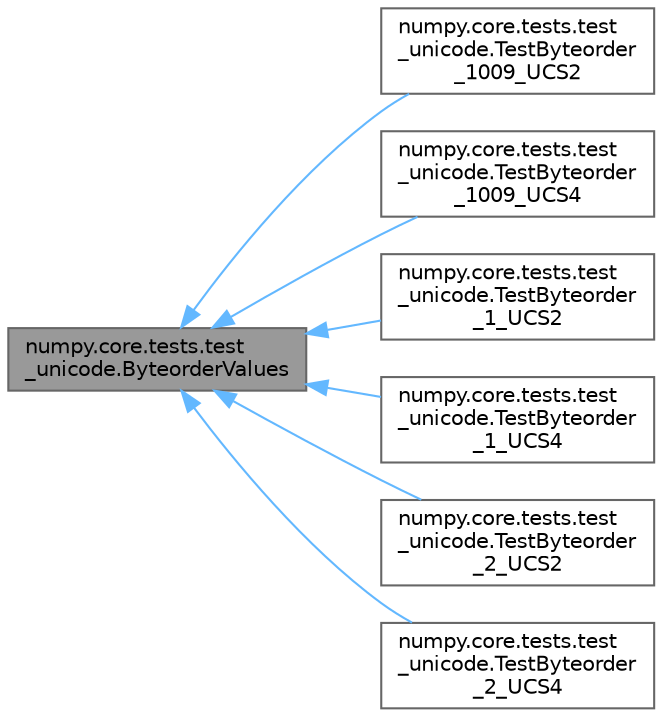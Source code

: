 digraph "numpy.core.tests.test_unicode.ByteorderValues"
{
 // LATEX_PDF_SIZE
  bgcolor="transparent";
  edge [fontname=Helvetica,fontsize=10,labelfontname=Helvetica,labelfontsize=10];
  node [fontname=Helvetica,fontsize=10,shape=box,height=0.2,width=0.4];
  rankdir="LR";
  Node1 [id="Node000001",label="numpy.core.tests.test\l_unicode.ByteorderValues",height=0.2,width=0.4,color="gray40", fillcolor="grey60", style="filled", fontcolor="black",tooltip=" "];
  Node1 -> Node2 [id="edge1_Node000001_Node000002",dir="back",color="steelblue1",style="solid",tooltip=" "];
  Node2 [id="Node000002",label="numpy.core.tests.test\l_unicode.TestByteorder\l_1009_UCS2",height=0.2,width=0.4,color="gray40", fillcolor="white", style="filled",URL="$df/de4/classnumpy_1_1core_1_1tests_1_1test__unicode_1_1TestByteorder__1009__UCS2.html",tooltip=" "];
  Node1 -> Node3 [id="edge2_Node000001_Node000003",dir="back",color="steelblue1",style="solid",tooltip=" "];
  Node3 [id="Node000003",label="numpy.core.tests.test\l_unicode.TestByteorder\l_1009_UCS4",height=0.2,width=0.4,color="gray40", fillcolor="white", style="filled",URL="$d4/dd8/classnumpy_1_1core_1_1tests_1_1test__unicode_1_1TestByteorder__1009__UCS4.html",tooltip=" "];
  Node1 -> Node4 [id="edge3_Node000001_Node000004",dir="back",color="steelblue1",style="solid",tooltip=" "];
  Node4 [id="Node000004",label="numpy.core.tests.test\l_unicode.TestByteorder\l_1_UCS2",height=0.2,width=0.4,color="gray40", fillcolor="white", style="filled",URL="$df/d0b/classnumpy_1_1core_1_1tests_1_1test__unicode_1_1TestByteorder__1__UCS2.html",tooltip=" "];
  Node1 -> Node5 [id="edge4_Node000001_Node000005",dir="back",color="steelblue1",style="solid",tooltip=" "];
  Node5 [id="Node000005",label="numpy.core.tests.test\l_unicode.TestByteorder\l_1_UCS4",height=0.2,width=0.4,color="gray40", fillcolor="white", style="filled",URL="$d7/d5d/classnumpy_1_1core_1_1tests_1_1test__unicode_1_1TestByteorder__1__UCS4.html",tooltip=" "];
  Node1 -> Node6 [id="edge5_Node000001_Node000006",dir="back",color="steelblue1",style="solid",tooltip=" "];
  Node6 [id="Node000006",label="numpy.core.tests.test\l_unicode.TestByteorder\l_2_UCS2",height=0.2,width=0.4,color="gray40", fillcolor="white", style="filled",URL="$df/df6/classnumpy_1_1core_1_1tests_1_1test__unicode_1_1TestByteorder__2__UCS2.html",tooltip=" "];
  Node1 -> Node7 [id="edge6_Node000001_Node000007",dir="back",color="steelblue1",style="solid",tooltip=" "];
  Node7 [id="Node000007",label="numpy.core.tests.test\l_unicode.TestByteorder\l_2_UCS4",height=0.2,width=0.4,color="gray40", fillcolor="white", style="filled",URL="$d0/d78/classnumpy_1_1core_1_1tests_1_1test__unicode_1_1TestByteorder__2__UCS4.html",tooltip=" "];
}
